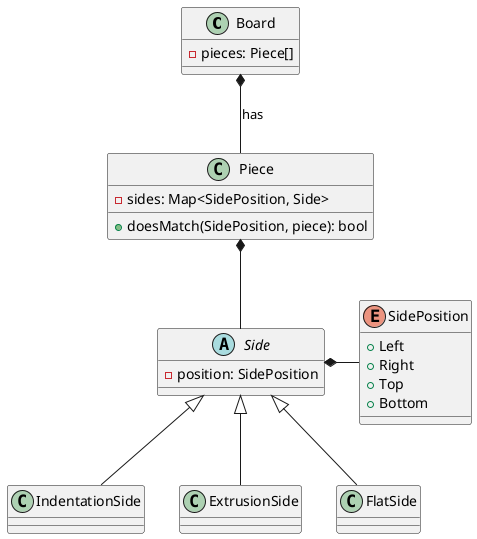 @startuml

class Board {
    - pieces: Piece[]
}
Board *-- Piece: has

class Piece {
    - sides: Map<SidePosition, Side>
    + doesMatch(SidePosition, piece): bool
}
Piece *-- Side

enum SidePosition {
    + Left
    + Right
    + Top
    + Bottom
}

abstract Side {
    - position: SidePosition
}
Side *- SidePosition

class IndentationSide extends Side {
}

class ExtrusionSide extends Side {
}

class FlatSide extends Side {
}


@enduml

